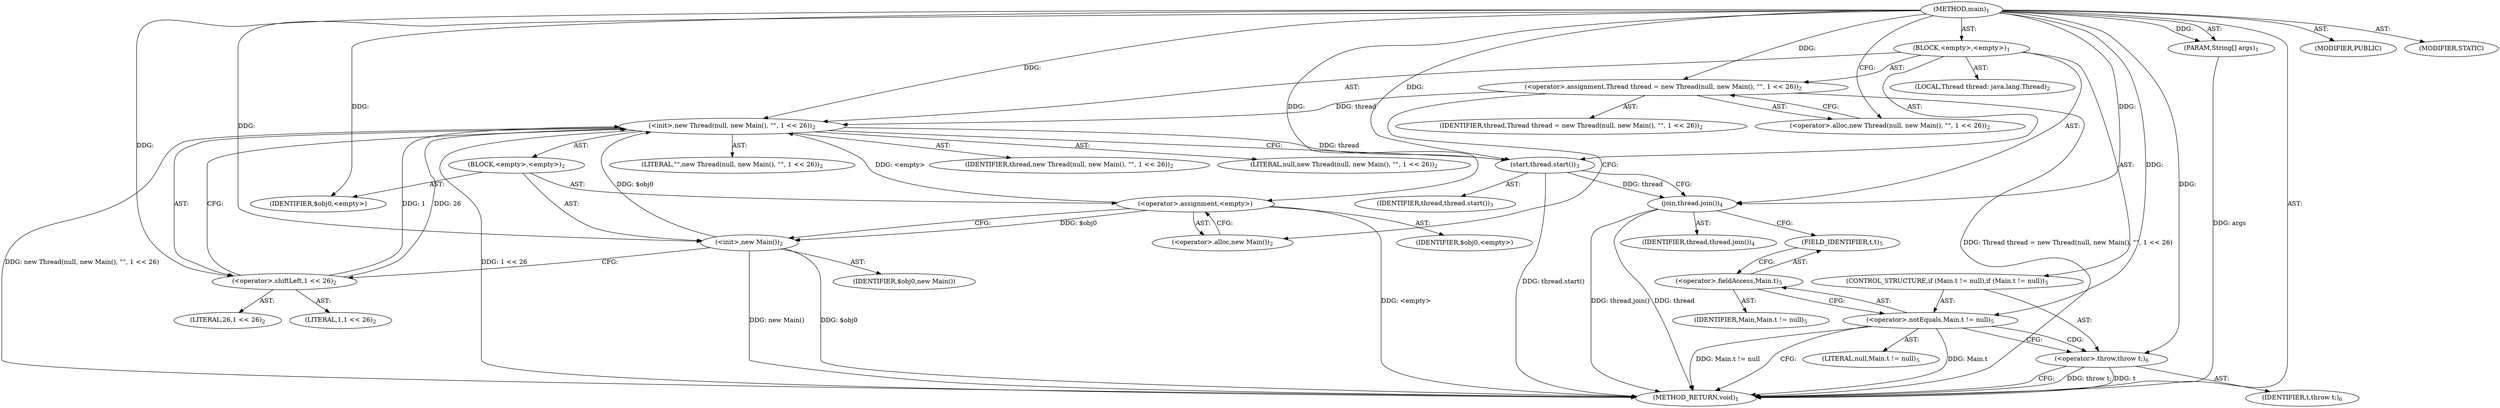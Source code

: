 digraph "main" {  
"19" [label = <(METHOD,main)<SUB>1</SUB>> ]
"20" [label = <(PARAM,String[] args)<SUB>1</SUB>> ]
"21" [label = <(BLOCK,&lt;empty&gt;,&lt;empty&gt;)<SUB>1</SUB>> ]
"4" [label = <(LOCAL,Thread thread: java.lang.Thread)<SUB>2</SUB>> ]
"22" [label = <(&lt;operator&gt;.assignment,Thread thread = new Thread(null, new Main(), &quot;&quot;, 1 &lt;&lt; 26))<SUB>2</SUB>> ]
"23" [label = <(IDENTIFIER,thread,Thread thread = new Thread(null, new Main(), &quot;&quot;, 1 &lt;&lt; 26))<SUB>2</SUB>> ]
"24" [label = <(&lt;operator&gt;.alloc,new Thread(null, new Main(), &quot;&quot;, 1 &lt;&lt; 26))<SUB>2</SUB>> ]
"25" [label = <(&lt;init&gt;,new Thread(null, new Main(), &quot;&quot;, 1 &lt;&lt; 26))<SUB>2</SUB>> ]
"3" [label = <(IDENTIFIER,thread,new Thread(null, new Main(), &quot;&quot;, 1 &lt;&lt; 26))<SUB>2</SUB>> ]
"26" [label = <(LITERAL,null,new Thread(null, new Main(), &quot;&quot;, 1 &lt;&lt; 26))<SUB>2</SUB>> ]
"27" [label = <(BLOCK,&lt;empty&gt;,&lt;empty&gt;)<SUB>2</SUB>> ]
"28" [label = <(&lt;operator&gt;.assignment,&lt;empty&gt;)> ]
"29" [label = <(IDENTIFIER,$obj0,&lt;empty&gt;)> ]
"30" [label = <(&lt;operator&gt;.alloc,new Main())<SUB>2</SUB>> ]
"31" [label = <(&lt;init&gt;,new Main())<SUB>2</SUB>> ]
"32" [label = <(IDENTIFIER,$obj0,new Main())> ]
"33" [label = <(IDENTIFIER,$obj0,&lt;empty&gt;)> ]
"34" [label = <(LITERAL,&quot;&quot;,new Thread(null, new Main(), &quot;&quot;, 1 &lt;&lt; 26))<SUB>2</SUB>> ]
"35" [label = <(&lt;operator&gt;.shiftLeft,1 &lt;&lt; 26)<SUB>2</SUB>> ]
"36" [label = <(LITERAL,1,1 &lt;&lt; 26)<SUB>2</SUB>> ]
"37" [label = <(LITERAL,26,1 &lt;&lt; 26)<SUB>2</SUB>> ]
"38" [label = <(start,thread.start())<SUB>3</SUB>> ]
"39" [label = <(IDENTIFIER,thread,thread.start())<SUB>3</SUB>> ]
"40" [label = <(join,thread.join())<SUB>4</SUB>> ]
"41" [label = <(IDENTIFIER,thread,thread.join())<SUB>4</SUB>> ]
"42" [label = <(CONTROL_STRUCTURE,if (Main.t != null),if (Main.t != null))<SUB>5</SUB>> ]
"43" [label = <(&lt;operator&gt;.notEquals,Main.t != null)<SUB>5</SUB>> ]
"44" [label = <(&lt;operator&gt;.fieldAccess,Main.t)<SUB>5</SUB>> ]
"45" [label = <(IDENTIFIER,Main,Main.t != null)<SUB>5</SUB>> ]
"46" [label = <(FIELD_IDENTIFIER,t,t)<SUB>5</SUB>> ]
"47" [label = <(LITERAL,null,Main.t != null)<SUB>5</SUB>> ]
"48" [label = <(&lt;operator&gt;.throw,throw t;)<SUB>6</SUB>> ]
"49" [label = <(IDENTIFIER,t,throw t;)<SUB>6</SUB>> ]
"50" [label = <(MODIFIER,PUBLIC)> ]
"51" [label = <(MODIFIER,STATIC)> ]
"52" [label = <(METHOD_RETURN,void)<SUB>1</SUB>> ]
  "19" -> "20"  [ label = "AST: "] 
  "19" -> "21"  [ label = "AST: "] 
  "19" -> "50"  [ label = "AST: "] 
  "19" -> "51"  [ label = "AST: "] 
  "19" -> "52"  [ label = "AST: "] 
  "21" -> "4"  [ label = "AST: "] 
  "21" -> "22"  [ label = "AST: "] 
  "21" -> "25"  [ label = "AST: "] 
  "21" -> "38"  [ label = "AST: "] 
  "21" -> "40"  [ label = "AST: "] 
  "21" -> "42"  [ label = "AST: "] 
  "22" -> "23"  [ label = "AST: "] 
  "22" -> "24"  [ label = "AST: "] 
  "25" -> "3"  [ label = "AST: "] 
  "25" -> "26"  [ label = "AST: "] 
  "25" -> "27"  [ label = "AST: "] 
  "25" -> "34"  [ label = "AST: "] 
  "25" -> "35"  [ label = "AST: "] 
  "27" -> "28"  [ label = "AST: "] 
  "27" -> "31"  [ label = "AST: "] 
  "27" -> "33"  [ label = "AST: "] 
  "28" -> "29"  [ label = "AST: "] 
  "28" -> "30"  [ label = "AST: "] 
  "31" -> "32"  [ label = "AST: "] 
  "35" -> "36"  [ label = "AST: "] 
  "35" -> "37"  [ label = "AST: "] 
  "38" -> "39"  [ label = "AST: "] 
  "40" -> "41"  [ label = "AST: "] 
  "42" -> "43"  [ label = "AST: "] 
  "42" -> "48"  [ label = "AST: "] 
  "43" -> "44"  [ label = "AST: "] 
  "43" -> "47"  [ label = "AST: "] 
  "44" -> "45"  [ label = "AST: "] 
  "44" -> "46"  [ label = "AST: "] 
  "48" -> "49"  [ label = "AST: "] 
  "22" -> "30"  [ label = "CFG: "] 
  "25" -> "38"  [ label = "CFG: "] 
  "38" -> "40"  [ label = "CFG: "] 
  "40" -> "46"  [ label = "CFG: "] 
  "24" -> "22"  [ label = "CFG: "] 
  "35" -> "25"  [ label = "CFG: "] 
  "43" -> "52"  [ label = "CFG: "] 
  "43" -> "48"  [ label = "CFG: "] 
  "48" -> "52"  [ label = "CFG: "] 
  "28" -> "31"  [ label = "CFG: "] 
  "31" -> "35"  [ label = "CFG: "] 
  "44" -> "43"  [ label = "CFG: "] 
  "30" -> "28"  [ label = "CFG: "] 
  "46" -> "44"  [ label = "CFG: "] 
  "19" -> "24"  [ label = "CFG: "] 
  "20" -> "52"  [ label = "DDG: args"] 
  "22" -> "52"  [ label = "DDG: Thread thread = new Thread(null, new Main(), &quot;&quot;, 1 &lt;&lt; 26)"] 
  "28" -> "52"  [ label = "DDG: &lt;empty&gt;"] 
  "31" -> "52"  [ label = "DDG: $obj0"] 
  "31" -> "52"  [ label = "DDG: new Main()"] 
  "25" -> "52"  [ label = "DDG: 1 &lt;&lt; 26"] 
  "25" -> "52"  [ label = "DDG: new Thread(null, new Main(), &quot;&quot;, 1 &lt;&lt; 26)"] 
  "38" -> "52"  [ label = "DDG: thread.start()"] 
  "40" -> "52"  [ label = "DDG: thread"] 
  "40" -> "52"  [ label = "DDG: thread.join()"] 
  "43" -> "52"  [ label = "DDG: Main.t"] 
  "43" -> "52"  [ label = "DDG: Main.t != null"] 
  "48" -> "52"  [ label = "DDG: throw t;"] 
  "48" -> "52"  [ label = "DDG: t"] 
  "19" -> "20"  [ label = "DDG: "] 
  "19" -> "22"  [ label = "DDG: "] 
  "22" -> "25"  [ label = "DDG: thread"] 
  "19" -> "25"  [ label = "DDG: "] 
  "28" -> "25"  [ label = "DDG: &lt;empty&gt;"] 
  "31" -> "25"  [ label = "DDG: $obj0"] 
  "35" -> "25"  [ label = "DDG: 1"] 
  "35" -> "25"  [ label = "DDG: 26"] 
  "25" -> "38"  [ label = "DDG: thread"] 
  "19" -> "38"  [ label = "DDG: "] 
  "38" -> "40"  [ label = "DDG: thread"] 
  "19" -> "40"  [ label = "DDG: "] 
  "19" -> "28"  [ label = "DDG: "] 
  "19" -> "33"  [ label = "DDG: "] 
  "19" -> "35"  [ label = "DDG: "] 
  "19" -> "43"  [ label = "DDG: "] 
  "19" -> "48"  [ label = "DDG: "] 
  "28" -> "31"  [ label = "DDG: $obj0"] 
  "19" -> "31"  [ label = "DDG: "] 
  "43" -> "48"  [ label = "CDG: "] 
}
